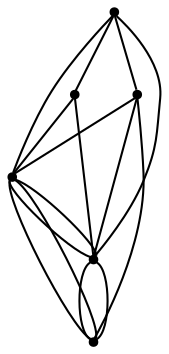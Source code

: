 graph {
  node [shape=point,comment="{\"directed\":false,\"doi\":\"10.1007/978-3-319-27261-0_15\",\"figure\":\"?\"}"]

  v0 [pos="1424.1768191427323,825.0301130684114"]
  v1 [pos="1365.1081389979604,884.0971790605605"]
  v2 [pos="1306.0382506732524,765.9630470762623"]
  v3 [pos="1246.9704607663284,706.8908781761334"]
  v4 [pos="1187.9017170331388,647.824845483108"]
  v5 [pos="1128.8339271262146,588.7577794909589"]

  v0 -- v1 [id="-1",pos="1424.1768191427323,825.0301130684114 1424.1562164953982,884.0928551011506 1424.1562164953982,884.0928551011506 1424.1562164953982,884.0928551011506 1365.1081389979604,884.0971790605605 1365.1081389979604,884.0971790605605 1365.1081389979604,884.0971790605605"]
  v1 -- v5 [id="-2",pos="1365.1081389979604,884.0971790605605 1128.8340543030502,884.071998355762 1128.8340543030502,884.071998355762 1128.8340543030502,884.071998355762 1128.8339271262146,588.7577794909589 1128.8339271262146,588.7577794909589 1128.8339271262146,588.7577794909589"]
  v5 -- v0 [id="-9",pos="1128.8339271262146,588.7577794909589 1424.1769463195676,588.757779490959 1424.1769463195676,588.757779490959 1424.1769463195676,588.757779490959 1424.1768191427323,825.0301130684114 1424.1768191427323,825.0301130684114 1424.1768191427323,825.0301130684114"]
  v4 -- v5 [id="-18",pos="1187.9017170331388,647.824845483108 1128.8339271262146,588.7577794909589 1128.8339271262146,588.7577794909589 1128.8339271262146,588.7577794909589"]
  v5 -- v1 [id="-19",pos="1128.8339271262146,588.7577794909589 1365.1081389979604,884.0971790605605 1365.1081389979604,884.0971790605605 1365.1081389979604,884.0971790605605"]
  v0 -- v1 [id="-20",pos="1424.1768191427323,825.0301130684114 1365.1081389979604,884.0971790605605 1365.1081389979604,884.0971790605605 1365.1081389979604,884.0971790605605"]
  v0 -- v5 [id="-21",pos="1424.1768191427323,825.0301130684114 1128.8339271262146,588.7577794909589 1128.8339271262146,588.7577794909589 1128.8339271262146,588.7577794909589"]
  v4 -- v1 [id="-22",pos="1187.9017170331388,647.824845483108 1365.1081389979604,884.0971790605605 1365.1081389979604,884.0971790605605 1365.1081389979604,884.0971790605605"]
  v2 -- v0 [id="-23",pos="1306.0382506732524,765.9630470762623 1424.1768191427323,825.0301130684114 1424.1768191427323,825.0301130684114 1424.1768191427323,825.0301130684114"]
  v2 -- v1 [id="-24",pos="1306.0382506732524,765.9630470762623 1365.1081389979604,884.0971790605605 1365.1081389979604,884.0971790605605 1365.1081389979604,884.0971790605605"]
  v4 -- v0 [id="-25",pos="1187.9017170331388,647.824845483108 1424.1768191427323,825.0301130684114 1424.1768191427323,825.0301130684114 1424.1768191427323,825.0301130684114"]
  v3 -- v4 [id="-26",pos="1246.9704607663284,706.8908781761334 1187.9017170331388,647.824845483108 1187.9017170331388,647.824845483108 1187.9017170331388,647.824845483108"]
  v3 -- v0 [id="-27",pos="1246.9704607663284,706.8908781761334 1424.1768191427323,825.0301130684114 1424.1768191427323,825.0301130684114 1424.1768191427323,825.0301130684114"]
  v3 -- v2 [id="-28",pos="1246.9704607663284,706.8908781761334 1306.0382506732524,765.9630470762623 1306.0382506732524,765.9630470762623 1306.0382506732524,765.9630470762623"]
  v3 -- v1 [id="-29",pos="1246.9704607663284,706.8908781761334 1365.1081389979604,884.0971790605605 1365.1081389979604,884.0971790605605 1365.1081389979604,884.0971790605605"]
}